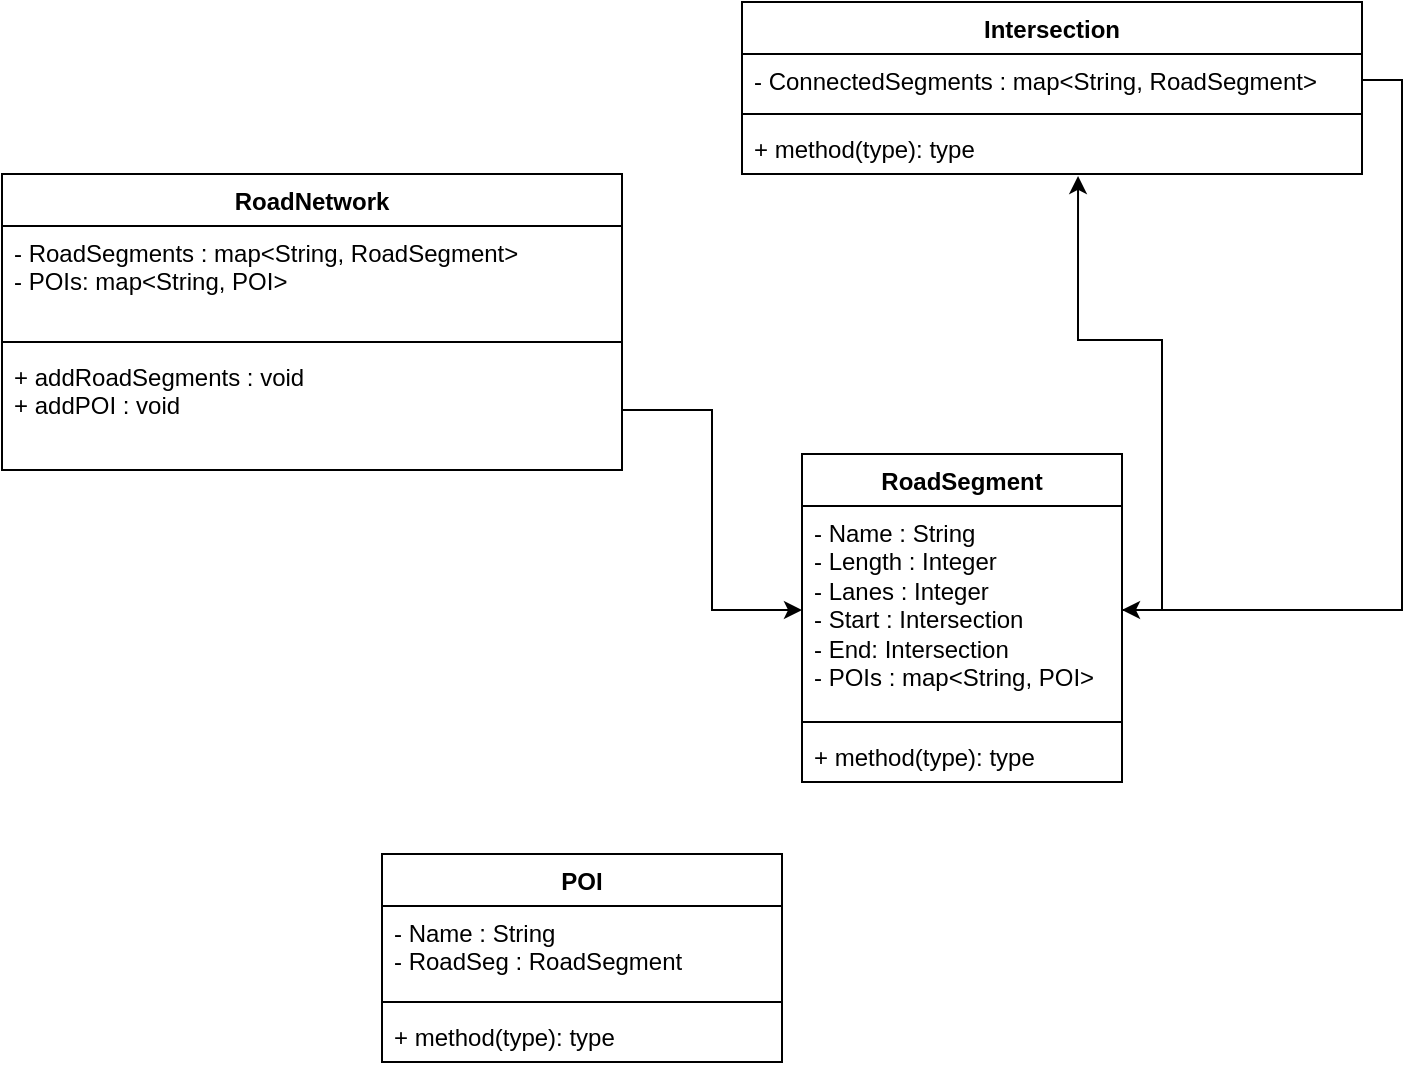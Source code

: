 <mxfile version="24.7.7">
  <diagram name="Page-1" id="TgP26u_tu5ESTAodG6gw">
    <mxGraphModel dx="1202" dy="1178" grid="1" gridSize="10" guides="1" tooltips="1" connect="1" arrows="1" fold="1" page="1" pageScale="1" pageWidth="850" pageHeight="1100" math="0" shadow="0">
      <root>
        <mxCell id="0" />
        <mxCell id="1" parent="0" />
        <mxCell id="KzIynaVG9g5SBnPoMizT-27" value="RoadSegment" style="swimlane;fontStyle=1;align=center;verticalAlign=top;childLayout=stackLayout;horizontal=1;startSize=26;horizontalStack=0;resizeParent=1;resizeParentMax=0;resizeLast=0;collapsible=1;marginBottom=0;whiteSpace=wrap;html=1;" vertex="1" parent="1">
          <mxGeometry x="410" y="390" width="160" height="164" as="geometry" />
        </mxCell>
        <mxCell id="KzIynaVG9g5SBnPoMizT-28" value="- Name : String&lt;div&gt;- Length : Integer&lt;/div&gt;&lt;div&gt;- Lanes : Integer&lt;/div&gt;&lt;div&gt;- Start : Intersection&lt;/div&gt;&lt;div&gt;- End: Intersection&lt;/div&gt;&lt;div&gt;- POIs : map&amp;lt;String, POI&amp;gt;&lt;/div&gt;" style="text;strokeColor=none;fillColor=none;align=left;verticalAlign=top;spacingLeft=4;spacingRight=4;overflow=hidden;rotatable=0;points=[[0,0.5],[1,0.5]];portConstraint=eastwest;whiteSpace=wrap;html=1;" vertex="1" parent="KzIynaVG9g5SBnPoMizT-27">
          <mxGeometry y="26" width="160" height="104" as="geometry" />
        </mxCell>
        <mxCell id="KzIynaVG9g5SBnPoMizT-29" value="" style="line;strokeWidth=1;fillColor=none;align=left;verticalAlign=middle;spacingTop=-1;spacingLeft=3;spacingRight=3;rotatable=0;labelPosition=right;points=[];portConstraint=eastwest;strokeColor=inherit;" vertex="1" parent="KzIynaVG9g5SBnPoMizT-27">
          <mxGeometry y="130" width="160" height="8" as="geometry" />
        </mxCell>
        <mxCell id="KzIynaVG9g5SBnPoMizT-30" value="+ method(type): type" style="text;strokeColor=none;fillColor=none;align=left;verticalAlign=top;spacingLeft=4;spacingRight=4;overflow=hidden;rotatable=0;points=[[0,0.5],[1,0.5]];portConstraint=eastwest;whiteSpace=wrap;html=1;" vertex="1" parent="KzIynaVG9g5SBnPoMizT-27">
          <mxGeometry y="138" width="160" height="26" as="geometry" />
        </mxCell>
        <mxCell id="KzIynaVG9g5SBnPoMizT-31" value="Intersection" style="swimlane;fontStyle=1;align=center;verticalAlign=top;childLayout=stackLayout;horizontal=1;startSize=26;horizontalStack=0;resizeParent=1;resizeParentMax=0;resizeLast=0;collapsible=1;marginBottom=0;whiteSpace=wrap;html=1;" vertex="1" parent="1">
          <mxGeometry x="380" y="164" width="310" height="86" as="geometry" />
        </mxCell>
        <mxCell id="KzIynaVG9g5SBnPoMizT-32" value="- ConnectedSegments : map&amp;lt;String, RoadSegment&amp;gt;" style="text;strokeColor=none;fillColor=none;align=left;verticalAlign=top;spacingLeft=4;spacingRight=4;overflow=hidden;rotatable=0;points=[[0,0.5],[1,0.5]];portConstraint=eastwest;whiteSpace=wrap;html=1;" vertex="1" parent="KzIynaVG9g5SBnPoMizT-31">
          <mxGeometry y="26" width="310" height="26" as="geometry" />
        </mxCell>
        <mxCell id="KzIynaVG9g5SBnPoMizT-33" value="" style="line;strokeWidth=1;fillColor=none;align=left;verticalAlign=middle;spacingTop=-1;spacingLeft=3;spacingRight=3;rotatable=0;labelPosition=right;points=[];portConstraint=eastwest;strokeColor=inherit;" vertex="1" parent="KzIynaVG9g5SBnPoMizT-31">
          <mxGeometry y="52" width="310" height="8" as="geometry" />
        </mxCell>
        <mxCell id="KzIynaVG9g5SBnPoMizT-34" value="+ method(type): type" style="text;strokeColor=none;fillColor=none;align=left;verticalAlign=top;spacingLeft=4;spacingRight=4;overflow=hidden;rotatable=0;points=[[0,0.5],[1,0.5]];portConstraint=eastwest;whiteSpace=wrap;html=1;" vertex="1" parent="KzIynaVG9g5SBnPoMizT-31">
          <mxGeometry y="60" width="310" height="26" as="geometry" />
        </mxCell>
        <mxCell id="KzIynaVG9g5SBnPoMizT-35" value="RoadNetwork" style="swimlane;fontStyle=1;align=center;verticalAlign=top;childLayout=stackLayout;horizontal=1;startSize=26;horizontalStack=0;resizeParent=1;resizeParentMax=0;resizeLast=0;collapsible=1;marginBottom=0;whiteSpace=wrap;html=1;" vertex="1" parent="1">
          <mxGeometry x="10" y="250" width="310" height="148" as="geometry" />
        </mxCell>
        <mxCell id="KzIynaVG9g5SBnPoMizT-36" value="- RoadSegments : map&amp;lt;String, RoadSegment&amp;gt;&lt;div&gt;- POIs: map&amp;lt;String, POI&amp;gt;&lt;/div&gt;" style="text;strokeColor=none;fillColor=none;align=left;verticalAlign=top;spacingLeft=4;spacingRight=4;overflow=hidden;rotatable=0;points=[[0,0.5],[1,0.5]];portConstraint=eastwest;whiteSpace=wrap;html=1;" vertex="1" parent="KzIynaVG9g5SBnPoMizT-35">
          <mxGeometry y="26" width="310" height="54" as="geometry" />
        </mxCell>
        <mxCell id="KzIynaVG9g5SBnPoMizT-37" value="" style="line;strokeWidth=1;fillColor=none;align=left;verticalAlign=middle;spacingTop=-1;spacingLeft=3;spacingRight=3;rotatable=0;labelPosition=right;points=[];portConstraint=eastwest;strokeColor=inherit;" vertex="1" parent="KzIynaVG9g5SBnPoMizT-35">
          <mxGeometry y="80" width="310" height="8" as="geometry" />
        </mxCell>
        <mxCell id="KzIynaVG9g5SBnPoMizT-38" value="+ addRoadSegments : void&lt;div&gt;+ addPOI : void&lt;/div&gt;" style="text;strokeColor=none;fillColor=none;align=left;verticalAlign=top;spacingLeft=4;spacingRight=4;overflow=hidden;rotatable=0;points=[[0,0.5],[1,0.5]];portConstraint=eastwest;whiteSpace=wrap;html=1;" vertex="1" parent="KzIynaVG9g5SBnPoMizT-35">
          <mxGeometry y="88" width="310" height="60" as="geometry" />
        </mxCell>
        <mxCell id="KzIynaVG9g5SBnPoMizT-39" style="edgeStyle=orthogonalEdgeStyle;rounded=0;orthogonalLoop=1;jettySize=auto;html=1;exitX=1;exitY=0.5;exitDx=0;exitDy=0;" edge="1" parent="1" source="KzIynaVG9g5SBnPoMizT-38" target="KzIynaVG9g5SBnPoMizT-28">
          <mxGeometry relative="1" as="geometry" />
        </mxCell>
        <mxCell id="KzIynaVG9g5SBnPoMizT-43" style="edgeStyle=orthogonalEdgeStyle;rounded=0;orthogonalLoop=1;jettySize=auto;html=1;exitX=1;exitY=0.5;exitDx=0;exitDy=0;entryX=1;entryY=0.5;entryDx=0;entryDy=0;" edge="1" parent="1" source="KzIynaVG9g5SBnPoMizT-32" target="KzIynaVG9g5SBnPoMizT-28">
          <mxGeometry relative="1" as="geometry" />
        </mxCell>
        <mxCell id="KzIynaVG9g5SBnPoMizT-44" value="POI" style="swimlane;fontStyle=1;align=center;verticalAlign=top;childLayout=stackLayout;horizontal=1;startSize=26;horizontalStack=0;resizeParent=1;resizeParentMax=0;resizeLast=0;collapsible=1;marginBottom=0;whiteSpace=wrap;html=1;" vertex="1" parent="1">
          <mxGeometry x="200" y="590" width="200" height="104" as="geometry" />
        </mxCell>
        <mxCell id="KzIynaVG9g5SBnPoMizT-45" value="- Name : String&lt;div&gt;- RoadSeg : RoadSegment&lt;/div&gt;" style="text;strokeColor=none;fillColor=none;align=left;verticalAlign=top;spacingLeft=4;spacingRight=4;overflow=hidden;rotatable=0;points=[[0,0.5],[1,0.5]];portConstraint=eastwest;whiteSpace=wrap;html=1;" vertex="1" parent="KzIynaVG9g5SBnPoMizT-44">
          <mxGeometry y="26" width="200" height="44" as="geometry" />
        </mxCell>
        <mxCell id="KzIynaVG9g5SBnPoMizT-46" value="" style="line;strokeWidth=1;fillColor=none;align=left;verticalAlign=middle;spacingTop=-1;spacingLeft=3;spacingRight=3;rotatable=0;labelPosition=right;points=[];portConstraint=eastwest;strokeColor=inherit;" vertex="1" parent="KzIynaVG9g5SBnPoMizT-44">
          <mxGeometry y="70" width="200" height="8" as="geometry" />
        </mxCell>
        <mxCell id="KzIynaVG9g5SBnPoMizT-47" value="+ method(type): type" style="text;strokeColor=none;fillColor=none;align=left;verticalAlign=top;spacingLeft=4;spacingRight=4;overflow=hidden;rotatable=0;points=[[0,0.5],[1,0.5]];portConstraint=eastwest;whiteSpace=wrap;html=1;" vertex="1" parent="KzIynaVG9g5SBnPoMizT-44">
          <mxGeometry y="78" width="200" height="26" as="geometry" />
        </mxCell>
        <mxCell id="KzIynaVG9g5SBnPoMizT-48" style="edgeStyle=orthogonalEdgeStyle;rounded=0;orthogonalLoop=1;jettySize=auto;html=1;exitX=1;exitY=0.5;exitDx=0;exitDy=0;entryX=0.542;entryY=1.038;entryDx=0;entryDy=0;entryPerimeter=0;" edge="1" parent="1" source="KzIynaVG9g5SBnPoMizT-28" target="KzIynaVG9g5SBnPoMizT-34">
          <mxGeometry relative="1" as="geometry" />
        </mxCell>
      </root>
    </mxGraphModel>
  </diagram>
</mxfile>
